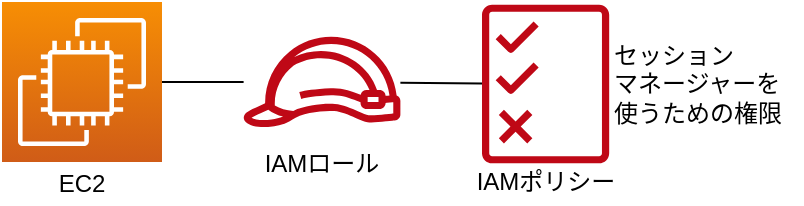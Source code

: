 <mxfile version="15.7.3" type="device"><diagram id="IRYG_5SxZ7PWhBJ0029P" name="ページ1"><mxGraphModel dx="940" dy="825" grid="1" gridSize="10" guides="1" tooltips="1" connect="1" arrows="1" fold="1" page="1" pageScale="1" pageWidth="827" pageHeight="1169" math="0" shadow="0"><root><mxCell id="0"/><mxCell id="1" parent="0"/><mxCell id="yl2dXaJ_Ni0JLlgDq-s2-3" value="" style="sketch=0;points=[[0,0,0],[0.25,0,0],[0.5,0,0],[0.75,0,0],[1,0,0],[0,1,0],[0.25,1,0],[0.5,1,0],[0.75,1,0],[1,1,0],[0,0.25,0],[0,0.5,0],[0,0.75,0],[1,0.25,0],[1,0.5,0],[1,0.75,0]];outlineConnect=0;fontColor=#232F3E;gradientColor=#F78E04;gradientDirection=north;fillColor=#D05C17;strokeColor=#ffffff;dashed=0;verticalLabelPosition=bottom;verticalAlign=top;align=center;html=1;fontSize=12;fontStyle=0;aspect=fixed;shape=mxgraph.aws4.resourceIcon;resIcon=mxgraph.aws4.ec2;" vertex="1" parent="1"><mxGeometry width="80" height="80" as="geometry"/></mxCell><mxCell id="yl2dXaJ_Ni0JLlgDq-s2-5" value="" style="sketch=0;outlineConnect=0;fontColor=#232F3E;gradientColor=none;fillColor=#BF0816;strokeColor=none;dashed=0;verticalLabelPosition=bottom;verticalAlign=top;align=center;html=1;fontSize=12;fontStyle=0;aspect=fixed;pointerEvents=1;shape=mxgraph.aws4.permissions;" vertex="1" parent="1"><mxGeometry x="240" y="1" width="63.59" height="80" as="geometry"/></mxCell><mxCell id="yl2dXaJ_Ni0JLlgDq-s2-6" value="IAMロール" style="text;html=1;strokeColor=none;fillColor=none;align=center;verticalAlign=middle;whiteSpace=wrap;rounded=0;" vertex="1" parent="1"><mxGeometry x="120" y="71" width="80" height="20" as="geometry"/></mxCell><mxCell id="yl2dXaJ_Ni0JLlgDq-s2-7" value="EC2" style="text;html=1;strokeColor=none;fillColor=none;align=center;verticalAlign=middle;whiteSpace=wrap;rounded=0;" vertex="1" parent="1"><mxGeometry y="81" width="80" height="20" as="geometry"/></mxCell><mxCell id="yl2dXaJ_Ni0JLlgDq-s2-1" value="" style="sketch=0;outlineConnect=0;fontColor=#232F3E;gradientColor=none;fillColor=#BF0816;strokeColor=none;dashed=0;verticalLabelPosition=bottom;verticalAlign=top;align=center;html=1;fontSize=12;fontStyle=0;aspect=fixed;pointerEvents=1;shape=mxgraph.aws4.role;" vertex="1" parent="1"><mxGeometry x="120" y="17.43" width="80" height="45.13" as="geometry"/></mxCell><mxCell id="yl2dXaJ_Ni0JLlgDq-s2-10" value="" style="endArrow=none;html=1;rounded=0;exitX=1;exitY=0.5;exitDx=0;exitDy=0;exitPerimeter=0;" edge="1" parent="1" source="yl2dXaJ_Ni0JLlgDq-s2-3" target="yl2dXaJ_Ni0JLlgDq-s2-1"><mxGeometry width="50" height="50" relative="1" as="geometry"><mxPoint x="270" y="201" as="sourcePoint"/><mxPoint x="320" y="151" as="targetPoint"/></mxGeometry></mxCell><mxCell id="yl2dXaJ_Ni0JLlgDq-s2-11" value="セッション&lt;br&gt;マネージャーを&lt;br&gt;&lt;div&gt;&lt;span&gt;使うための権限&lt;/span&gt;&lt;/div&gt;" style="text;html=1;strokeColor=none;fillColor=none;align=left;verticalAlign=middle;whiteSpace=wrap;rounded=0;" vertex="1" parent="1"><mxGeometry x="303.59" y="1" width="96.41" height="80" as="geometry"/></mxCell><mxCell id="yl2dXaJ_Ni0JLlgDq-s2-12" value="" style="endArrow=none;html=1;rounded=0;" edge="1" parent="1" source="yl2dXaJ_Ni0JLlgDq-s2-1" target="yl2dXaJ_Ni0JLlgDq-s2-5"><mxGeometry width="50" height="50" relative="1" as="geometry"><mxPoint x="90" y="50" as="sourcePoint"/><mxPoint x="130.805" y="49.997" as="targetPoint"/></mxGeometry></mxCell><mxCell id="yl2dXaJ_Ni0JLlgDq-s2-13" value="IAMポリシー" style="text;html=1;strokeColor=none;fillColor=none;align=center;verticalAlign=middle;whiteSpace=wrap;rounded=0;" vertex="1" parent="1"><mxGeometry x="231.8" y="80" width="80" height="20" as="geometry"/></mxCell></root></mxGraphModel></diagram></mxfile>